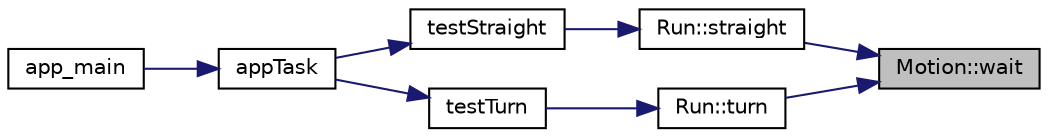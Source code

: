digraph "Motion::wait"
{
 // LATEX_PDF_SIZE
  edge [fontname="Helvetica",fontsize="10",labelfontname="Helvetica",labelfontsize="10"];
  node [fontname="Helvetica",fontsize="10",shape=record];
  rankdir="RL";
  Node1 [label="Motion::wait",height=0.2,width=0.4,color="black", fillcolor="grey75", style="filled", fontcolor="black",tooltip=" "];
  Node1 -> Node2 [dir="back",color="midnightblue",fontsize="10",style="solid",fontname="Helvetica"];
  Node2 [label="Run::straight",height=0.2,width=0.4,color="black", fillcolor="white", style="filled",URL="$classRun.html#a211182f5233a0e7b308693e4633351b7",tooltip=" "];
  Node2 -> Node3 [dir="back",color="midnightblue",fontsize="10",style="solid",fontname="Helvetica"];
  Node3 [label="testStraight",height=0.2,width=0.4,color="black", fillcolor="white", style="filled",URL="$main_8cc.html#aa6d20d6115d1c26c29b4a22f62c7b569",tooltip=" "];
  Node3 -> Node4 [dir="back",color="midnightblue",fontsize="10",style="solid",fontname="Helvetica"];
  Node4 [label="appTask",height=0.2,width=0.4,color="black", fillcolor="white", style="filled",URL="$main_8cc.html#a04ba83a16a6c1e61b19c2fc33497d5d4",tooltip=" "];
  Node4 -> Node5 [dir="back",color="midnightblue",fontsize="10",style="solid",fontname="Helvetica"];
  Node5 [label="app_main",height=0.2,width=0.4,color="black", fillcolor="white", style="filled",URL="$main_8cc.html#a630544a7f0a2cc40d8a7fefab7e2fe70",tooltip=" "];
  Node1 -> Node6 [dir="back",color="midnightblue",fontsize="10",style="solid",fontname="Helvetica"];
  Node6 [label="Run::turn",height=0.2,width=0.4,color="black", fillcolor="white", style="filled",URL="$classRun.html#a63e2bbdb05fd38ba5a69438b1e1c7b7d",tooltip=" "];
  Node6 -> Node7 [dir="back",color="midnightblue",fontsize="10",style="solid",fontname="Helvetica"];
  Node7 [label="testTurn",height=0.2,width=0.4,color="black", fillcolor="white", style="filled",URL="$main_8cc.html#a51ac78eb82e1098fd6085bdaa9fe02ff",tooltip=" "];
  Node7 -> Node4 [dir="back",color="midnightblue",fontsize="10",style="solid",fontname="Helvetica"];
}
